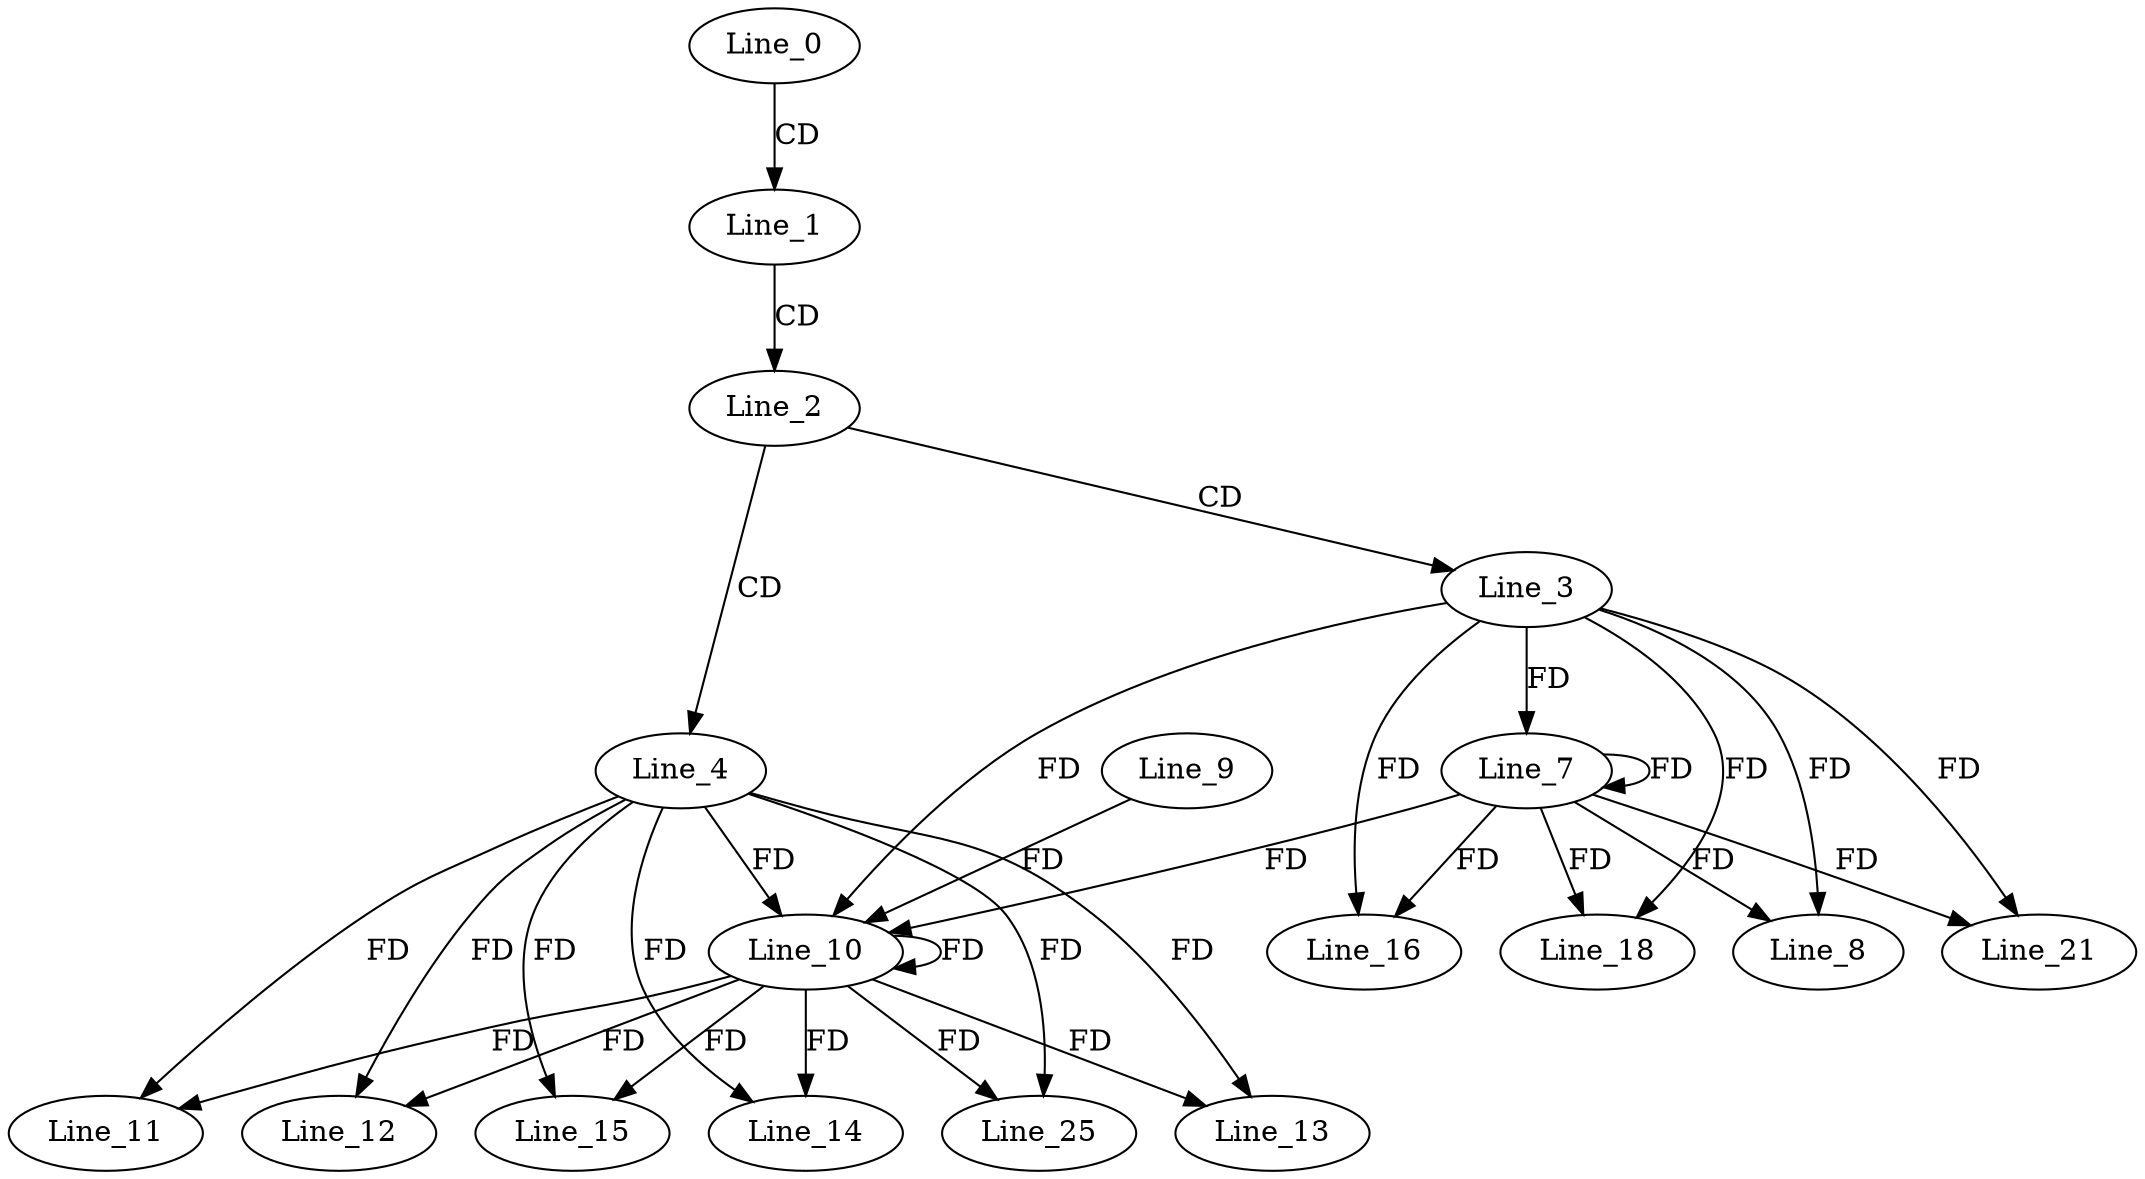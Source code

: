 digraph G {
  Line_0;
  Line_1;
  Line_2;
  Line_3;
  Line_4;
  Line_7;
  Line_8;
  Line_10;
  Line_10;
  Line_9;
  Line_11;
  Line_12;
  Line_13;
  Line_14;
  Line_15;
  Line_16;
  Line_18;
  Line_21;
  Line_25;
  Line_0 -> Line_1 [ label="CD" ];
  Line_1 -> Line_2 [ label="CD" ];
  Line_2 -> Line_3 [ label="CD" ];
  Line_2 -> Line_4 [ label="CD" ];
  Line_3 -> Line_7 [ label="FD" ];
  Line_7 -> Line_7 [ label="FD" ];
  Line_3 -> Line_8 [ label="FD" ];
  Line_7 -> Line_8 [ label="FD" ];
  Line_4 -> Line_10 [ label="FD" ];
  Line_10 -> Line_10 [ label="FD" ];
  Line_3 -> Line_10 [ label="FD" ];
  Line_7 -> Line_10 [ label="FD" ];
  Line_9 -> Line_10 [ label="FD" ];
  Line_4 -> Line_11 [ label="FD" ];
  Line_10 -> Line_11 [ label="FD" ];
  Line_4 -> Line_12 [ label="FD" ];
  Line_10 -> Line_12 [ label="FD" ];
  Line_4 -> Line_13 [ label="FD" ];
  Line_10 -> Line_13 [ label="FD" ];
  Line_4 -> Line_14 [ label="FD" ];
  Line_10 -> Line_14 [ label="FD" ];
  Line_4 -> Line_15 [ label="FD" ];
  Line_10 -> Line_15 [ label="FD" ];
  Line_3 -> Line_16 [ label="FD" ];
  Line_7 -> Line_16 [ label="FD" ];
  Line_3 -> Line_18 [ label="FD" ];
  Line_7 -> Line_18 [ label="FD" ];
  Line_3 -> Line_21 [ label="FD" ];
  Line_7 -> Line_21 [ label="FD" ];
  Line_4 -> Line_25 [ label="FD" ];
  Line_10 -> Line_25 [ label="FD" ];
}
